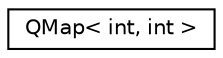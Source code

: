 digraph "类继承关系图"
{
  edge [fontname="Helvetica",fontsize="10",labelfontname="Helvetica",labelfontsize="10"];
  node [fontname="Helvetica",fontsize="10",shape=record];
  rankdir="LR";
  Node0 [label="QMap\< int, int \>",height=0.2,width=0.4,color="black", fillcolor="white", style="filled",URL="$class_q_map.html"];
}
